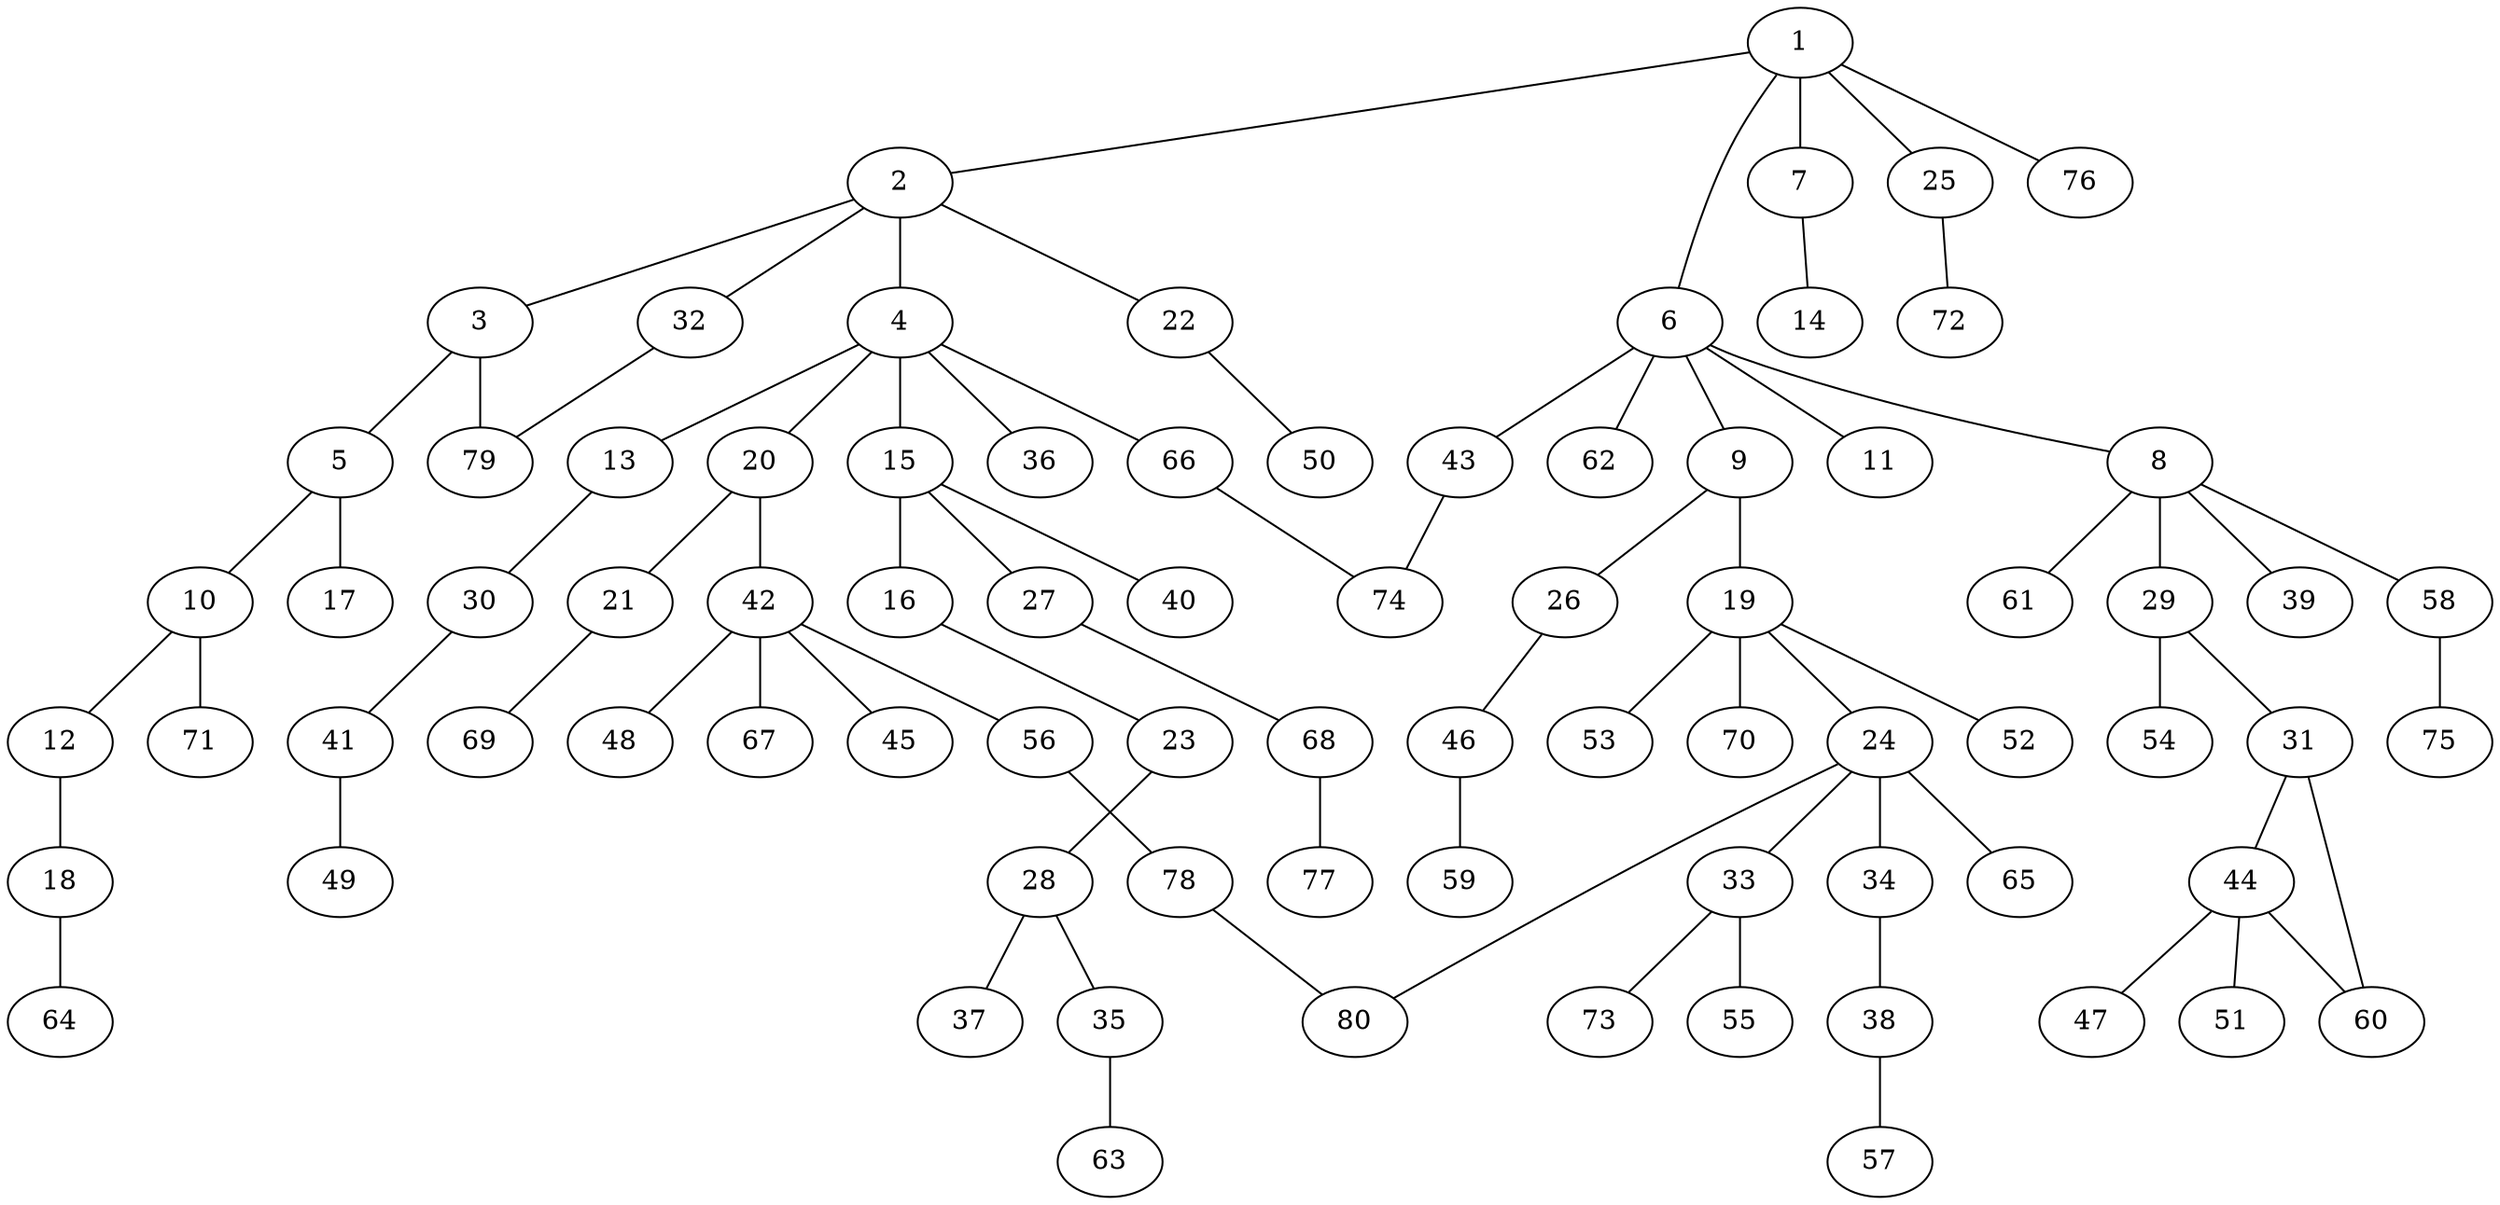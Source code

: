 graph graphname {1--2
1--6
1--7
1--25
1--76
2--3
2--4
2--22
2--32
3--5
3--79
4--13
4--15
4--20
4--36
4--66
5--10
5--17
6--8
6--9
6--11
6--43
6--62
7--14
8--29
8--39
8--58
8--61
9--19
9--26
10--12
10--71
12--18
13--30
15--16
15--27
15--40
16--23
18--64
19--24
19--52
19--53
19--70
20--21
20--42
21--69
22--50
23--28
24--33
24--34
24--65
24--80
25--72
26--46
27--68
28--35
28--37
29--31
29--54
30--41
31--44
31--60
32--79
33--55
33--73
34--38
35--63
38--57
41--49
42--45
42--48
42--56
42--67
43--74
44--47
44--51
44--60
46--59
56--78
58--75
66--74
68--77
78--80
}